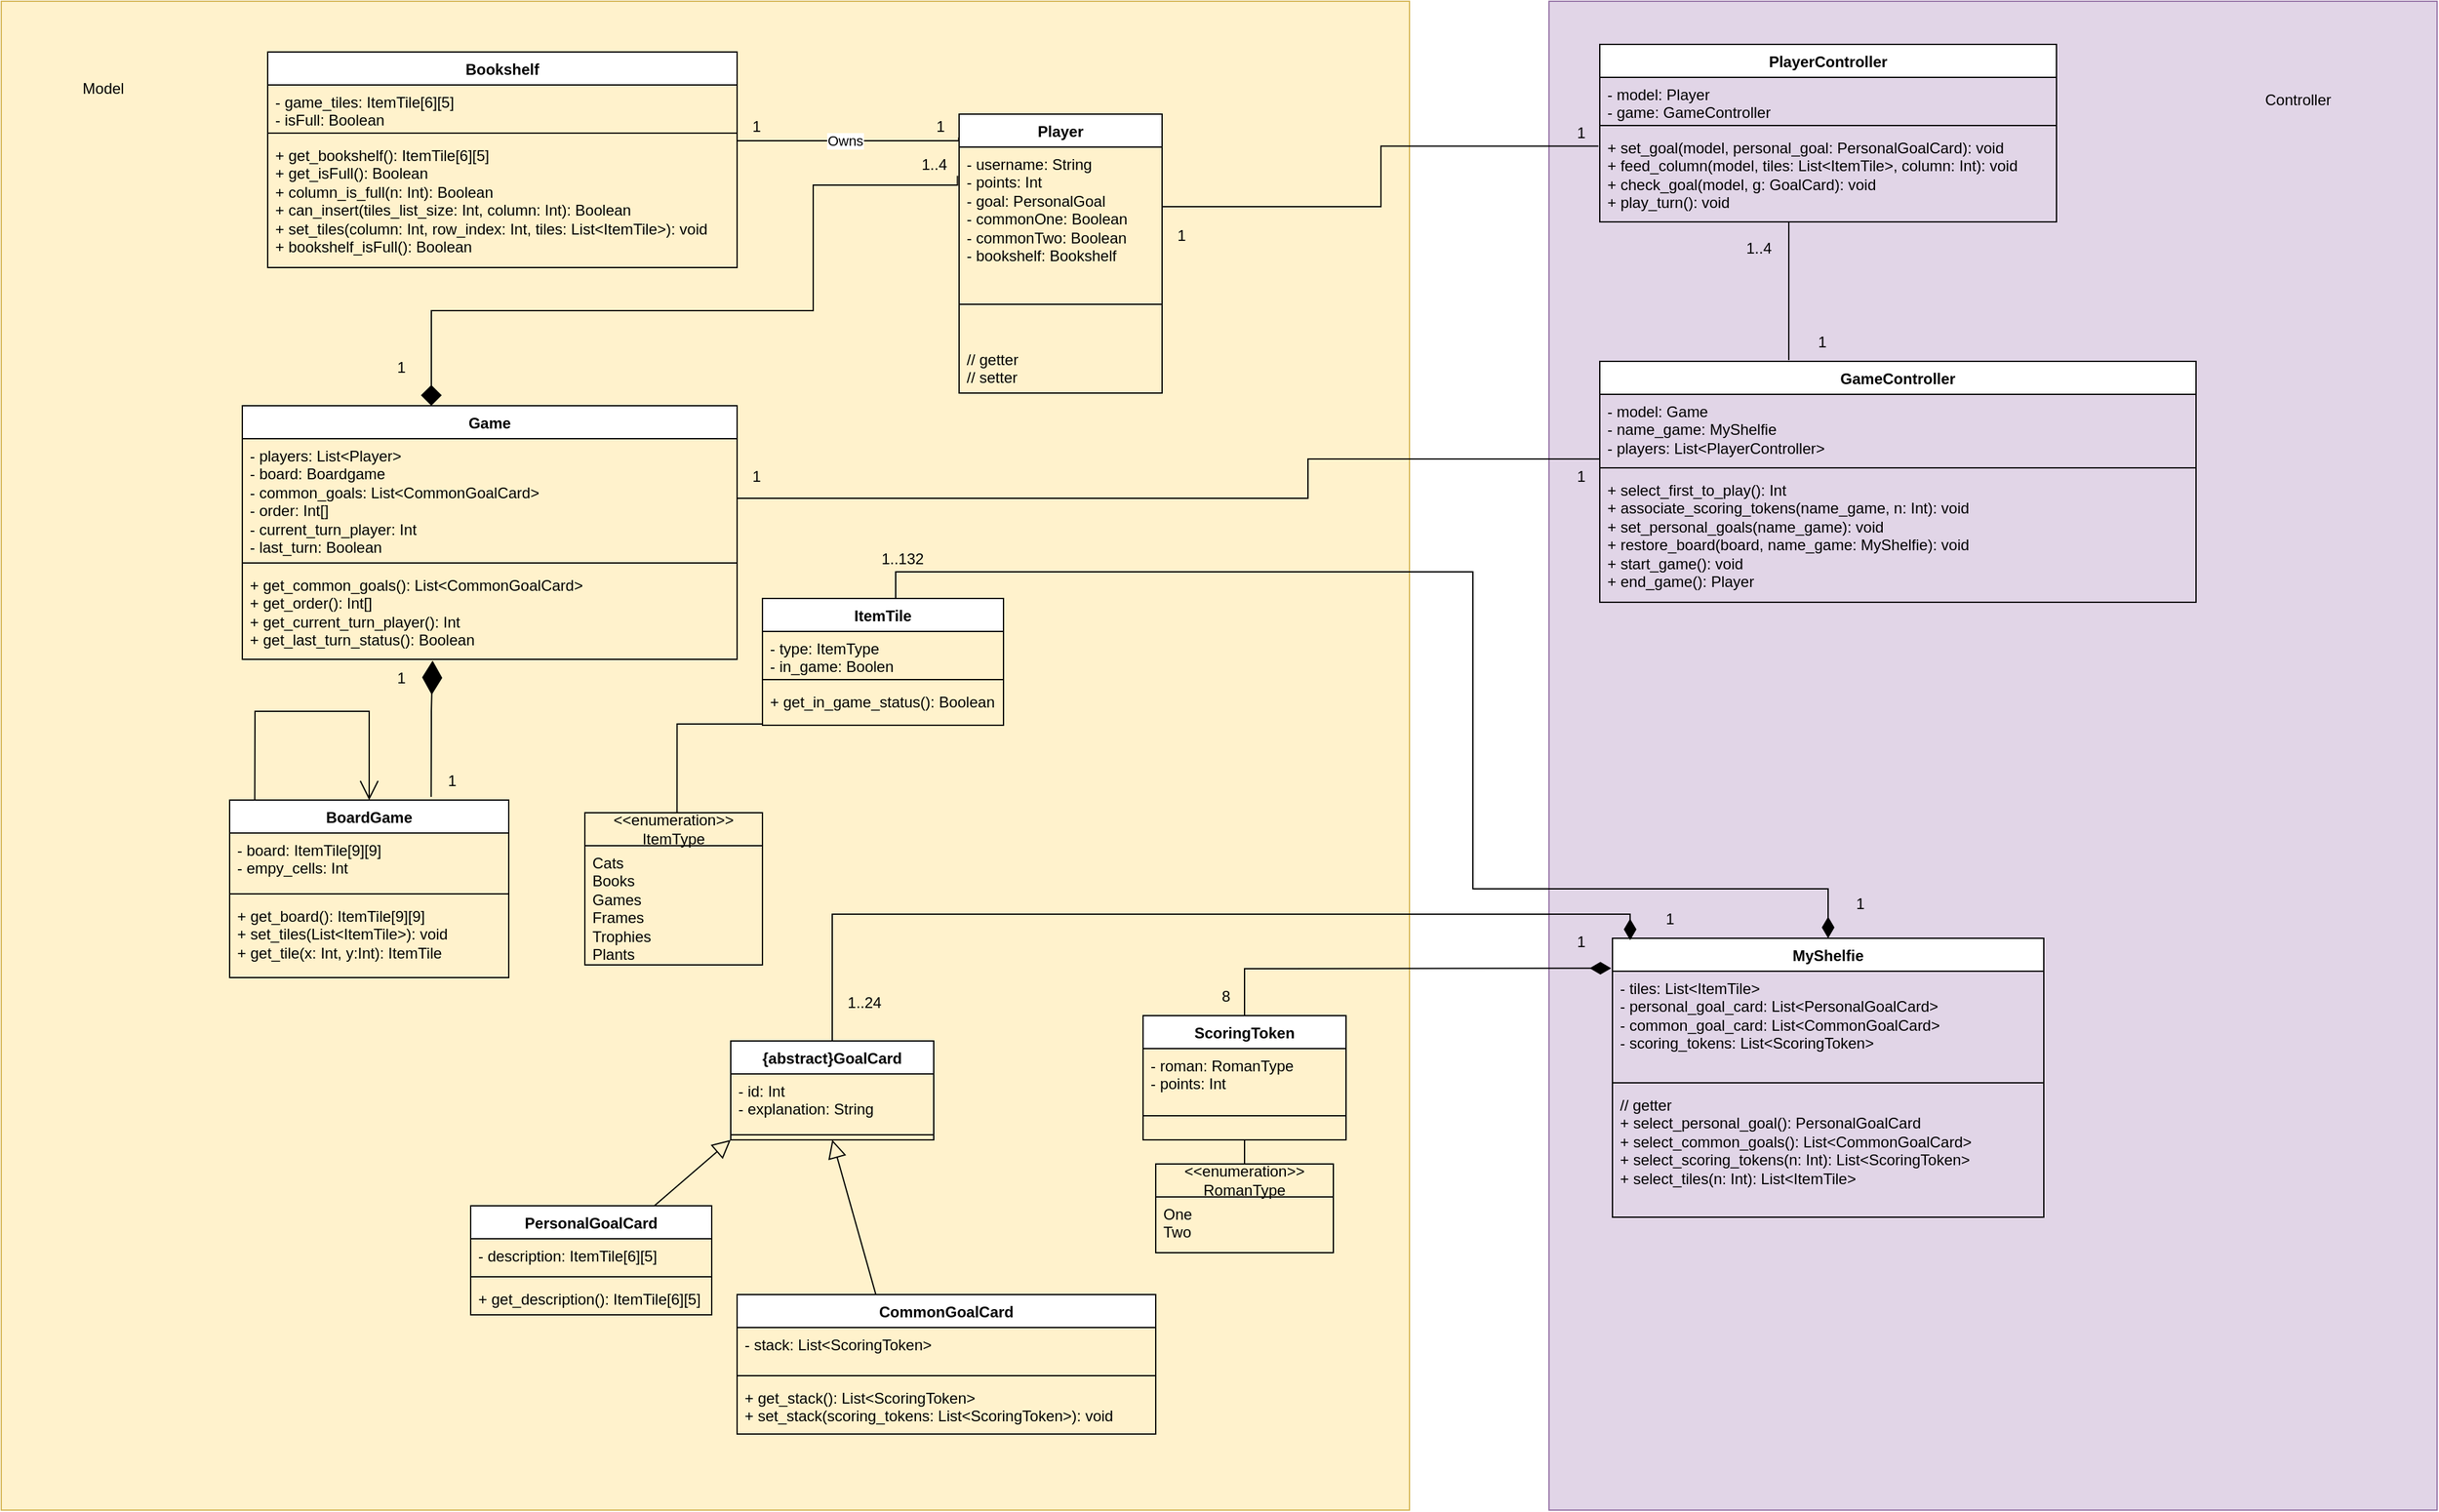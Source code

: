 <mxfile version="21.1.8" type="device">
  <diagram id="C5RBs43oDa-KdzZeNtuy" name="Page-1">
    <mxGraphModel dx="3752" dy="1371" grid="1" gridSize="10" guides="1" tooltips="1" connect="1" arrows="1" fold="1" page="1" pageScale="1" pageWidth="1200" pageHeight="1920" math="0" shadow="0">
      <root>
        <mxCell id="WIyWlLk6GJQsqaUBKTNV-0" />
        <mxCell id="WIyWlLk6GJQsqaUBKTNV-1" parent="WIyWlLk6GJQsqaUBKTNV-0" />
        <mxCell id="LxCdEj3KhAn1owsQFWz7-54" value="" style="rounded=0;whiteSpace=wrap;html=1;fillColor=#fff2cc;strokeColor=#d6b656;" parent="WIyWlLk6GJQsqaUBKTNV-1" vertex="1">
          <mxGeometry x="-1090" y="80" width="1110" height="1190" as="geometry" />
        </mxCell>
        <mxCell id="LxCdEj3KhAn1owsQFWz7-55" value="" style="rounded=0;whiteSpace=wrap;html=1;fillColor=#e1d5e7;strokeColor=#9673a6;" parent="WIyWlLk6GJQsqaUBKTNV-1" vertex="1">
          <mxGeometry x="130" y="80" width="700" height="1190" as="geometry" />
        </mxCell>
        <mxCell id="F1TSZy9JPkjAj7uRSwjA-4" value="GameController" style="swimlane;fontStyle=1;align=center;verticalAlign=top;childLayout=stackLayout;horizontal=1;startSize=26;horizontalStack=0;resizeParent=1;resizeParentMax=0;resizeLast=0;collapsible=1;marginBottom=0;whiteSpace=wrap;html=1;" parent="WIyWlLk6GJQsqaUBKTNV-1" vertex="1">
          <mxGeometry x="170" y="364" width="470" height="190" as="geometry" />
        </mxCell>
        <mxCell id="F1TSZy9JPkjAj7uRSwjA-5" value="- model: Game&lt;br&gt;-&amp;nbsp;name_game: MyShelfie&lt;br&gt;- players: List&amp;lt;PlayerController&amp;gt;" style="text;strokeColor=none;fillColor=none;align=left;verticalAlign=top;spacingLeft=4;spacingRight=4;overflow=hidden;rotatable=0;points=[[0,0.5],[1,0.5]];portConstraint=eastwest;whiteSpace=wrap;html=1;" parent="F1TSZy9JPkjAj7uRSwjA-4" vertex="1">
          <mxGeometry y="26" width="470" height="54" as="geometry" />
        </mxCell>
        <mxCell id="F1TSZy9JPkjAj7uRSwjA-6" value="" style="line;strokeWidth=1;fillColor=none;align=left;verticalAlign=middle;spacingTop=-1;spacingLeft=3;spacingRight=3;rotatable=0;labelPosition=right;points=[];portConstraint=eastwest;strokeColor=inherit;" parent="F1TSZy9JPkjAj7uRSwjA-4" vertex="1">
          <mxGeometry y="80" width="470" height="8" as="geometry" />
        </mxCell>
        <mxCell id="F1TSZy9JPkjAj7uRSwjA-7" value="+ select_first_to_play(): Int&lt;br&gt;+ associate_scoring_tokens(name_game, n: Int): void&lt;br&gt;+ set_personal_goals(name_game): void&lt;br&gt;+ restore_board(board, name_game: MyShelfie): void&lt;br&gt;+ start_game(): void&lt;br&gt;+ end_game(): Player" style="text;strokeColor=none;fillColor=none;align=left;verticalAlign=top;spacingLeft=4;spacingRight=4;overflow=hidden;rotatable=0;points=[[0,0.5],[1,0.5]];portConstraint=eastwest;whiteSpace=wrap;html=1;" parent="F1TSZy9JPkjAj7uRSwjA-4" vertex="1">
          <mxGeometry y="88" width="470" height="102" as="geometry" />
        </mxCell>
        <mxCell id="F1TSZy9JPkjAj7uRSwjA-8" value="PlayerController" style="swimlane;fontStyle=1;align=center;verticalAlign=top;childLayout=stackLayout;horizontal=1;startSize=26;horizontalStack=0;resizeParent=1;resizeParentMax=0;resizeLast=0;collapsible=1;marginBottom=0;whiteSpace=wrap;html=1;" parent="WIyWlLk6GJQsqaUBKTNV-1" vertex="1">
          <mxGeometry x="170" y="114" width="360" height="140" as="geometry" />
        </mxCell>
        <mxCell id="F1TSZy9JPkjAj7uRSwjA-9" value="- model: Player&lt;br&gt;- game: GameController" style="text;strokeColor=none;fillColor=none;align=left;verticalAlign=top;spacingLeft=4;spacingRight=4;overflow=hidden;rotatable=0;points=[[0,0.5],[1,0.5]];portConstraint=eastwest;whiteSpace=wrap;html=1;" parent="F1TSZy9JPkjAj7uRSwjA-8" vertex="1">
          <mxGeometry y="26" width="360" height="34" as="geometry" />
        </mxCell>
        <mxCell id="F1TSZy9JPkjAj7uRSwjA-10" value="" style="line;strokeWidth=1;fillColor=none;align=left;verticalAlign=middle;spacingTop=-1;spacingLeft=3;spacingRight=3;rotatable=0;labelPosition=right;points=[];portConstraint=eastwest;strokeColor=inherit;" parent="F1TSZy9JPkjAj7uRSwjA-8" vertex="1">
          <mxGeometry y="60" width="360" height="8" as="geometry" />
        </mxCell>
        <mxCell id="F1TSZy9JPkjAj7uRSwjA-11" value="+ set_goal(model, personal_goal: PersonalGoalCard): void&lt;br&gt;+ feed_column(model, tiles: List&amp;lt;ItemTile&amp;gt;, column: Int): void&lt;br&gt;+ check_goal(model, g: GoalCard): void&lt;br&gt;+ play_turn(): void" style="text;strokeColor=none;fillColor=none;align=left;verticalAlign=top;spacingLeft=4;spacingRight=4;overflow=hidden;rotatable=0;points=[[0,0.5],[1,0.5]];portConstraint=eastwest;whiteSpace=wrap;html=1;" parent="F1TSZy9JPkjAj7uRSwjA-8" vertex="1">
          <mxGeometry y="68" width="360" height="72" as="geometry" />
        </mxCell>
        <mxCell id="F1TSZy9JPkjAj7uRSwjA-12" value="BoardGame" style="swimlane;fontStyle=1;align=center;verticalAlign=top;childLayout=stackLayout;horizontal=1;startSize=26;horizontalStack=0;resizeParent=1;resizeParentMax=0;resizeLast=0;collapsible=1;marginBottom=0;whiteSpace=wrap;html=1;" parent="WIyWlLk6GJQsqaUBKTNV-1" vertex="1">
          <mxGeometry x="-910" y="710" width="220" height="140" as="geometry" />
        </mxCell>
        <mxCell id="F1TSZy9JPkjAj7uRSwjA-13" value="- board: ItemTile[9][9]&lt;br&gt;- empy_cells: Int" style="text;strokeColor=none;fillColor=none;align=left;verticalAlign=top;spacingLeft=4;spacingRight=4;overflow=hidden;rotatable=0;points=[[0,0.5],[1,0.5]];portConstraint=eastwest;whiteSpace=wrap;html=1;" parent="F1TSZy9JPkjAj7uRSwjA-12" vertex="1">
          <mxGeometry y="26" width="220" height="44" as="geometry" />
        </mxCell>
        <mxCell id="F1TSZy9JPkjAj7uRSwjA-14" value="" style="line;strokeWidth=1;fillColor=none;align=left;verticalAlign=middle;spacingTop=-1;spacingLeft=3;spacingRight=3;rotatable=0;labelPosition=right;points=[];portConstraint=eastwest;strokeColor=inherit;" parent="F1TSZy9JPkjAj7uRSwjA-12" vertex="1">
          <mxGeometry y="70" width="220" height="8" as="geometry" />
        </mxCell>
        <mxCell id="F1TSZy9JPkjAj7uRSwjA-15" value="+ get_board(): ItemTile[9][9]&lt;br&gt;+ set_tiles(List&amp;lt;ItemTile&amp;gt;): void&lt;br&gt;+ get_tile(x: Int, y:Int): ItemTile" style="text;strokeColor=none;fillColor=none;align=left;verticalAlign=top;spacingLeft=4;spacingRight=4;overflow=hidden;rotatable=0;points=[[0,0.5],[1,0.5]];portConstraint=eastwest;whiteSpace=wrap;html=1;" parent="F1TSZy9JPkjAj7uRSwjA-12" vertex="1">
          <mxGeometry y="78" width="220" height="62" as="geometry" />
        </mxCell>
        <mxCell id="F1TSZy9JPkjAj7uRSwjA-21" value="" style="endArrow=none;html=1;edgeStyle=orthogonalEdgeStyle;rounded=0;exitX=0.519;exitY=-0.004;exitDx=0;exitDy=0;exitPerimeter=0;entryX=0;entryY=0.5;entryDx=0;entryDy=0;" parent="WIyWlLk6GJQsqaUBKTNV-1" source="F1TSZy9JPkjAj7uRSwjA-24" target="5485dgcULY-4dK9w4wmy-19" edge="1">
          <mxGeometry relative="1" as="geometry">
            <mxPoint x="828" y="42" as="sourcePoint" />
            <mxPoint x="-295.64" y="406.936" as="targetPoint" />
            <Array as="points">
              <mxPoint x="-557" y="650" />
              <mxPoint x="-490" y="650" />
            </Array>
          </mxGeometry>
        </mxCell>
        <mxCell id="F1TSZy9JPkjAj7uRSwjA-24" value="&amp;lt;&amp;lt;enumeration&amp;gt;&amp;gt;&lt;br&gt;ItemType" style="swimlane;fontStyle=0;childLayout=stackLayout;horizontal=1;startSize=26;fillColor=none;horizontalStack=0;resizeParent=1;resizeParentMax=0;resizeLast=0;collapsible=1;marginBottom=0;whiteSpace=wrap;html=1;" parent="WIyWlLk6GJQsqaUBKTNV-1" vertex="1">
          <mxGeometry x="-630" y="720" width="140" height="120" as="geometry" />
        </mxCell>
        <mxCell id="F1TSZy9JPkjAj7uRSwjA-26" value="Cats&lt;br&gt;Books&lt;br&gt;Games&lt;br&gt;Frames&lt;br&gt;Trophies&lt;br&gt;Plants" style="text;strokeColor=none;fillColor=none;align=left;verticalAlign=top;spacingLeft=4;spacingRight=4;overflow=hidden;rotatable=0;points=[[0,0.5],[1,0.5]];portConstraint=eastwest;whiteSpace=wrap;html=1;" parent="F1TSZy9JPkjAj7uRSwjA-24" vertex="1">
          <mxGeometry y="26" width="140" height="94" as="geometry" />
        </mxCell>
        <mxCell id="F1TSZy9JPkjAj7uRSwjA-32" value="{abstract}GoalCard" style="swimlane;fontStyle=1;align=center;verticalAlign=top;childLayout=stackLayout;horizontal=1;startSize=26;horizontalStack=0;resizeParent=1;resizeParentMax=0;resizeLast=0;collapsible=1;marginBottom=0;whiteSpace=wrap;html=1;" parent="WIyWlLk6GJQsqaUBKTNV-1" vertex="1">
          <mxGeometry x="-515" y="900" width="160" height="78" as="geometry" />
        </mxCell>
        <mxCell id="F1TSZy9JPkjAj7uRSwjA-33" value="- id: Int&lt;br&gt;- explanation: String&lt;br&gt;" style="text;strokeColor=none;fillColor=none;align=left;verticalAlign=top;spacingLeft=4;spacingRight=4;overflow=hidden;rotatable=0;points=[[0,0.5],[1,0.5]];portConstraint=eastwest;whiteSpace=wrap;html=1;" parent="F1TSZy9JPkjAj7uRSwjA-32" vertex="1">
          <mxGeometry y="26" width="160" height="44" as="geometry" />
        </mxCell>
        <mxCell id="F1TSZy9JPkjAj7uRSwjA-34" value="" style="line;strokeWidth=1;fillColor=none;align=left;verticalAlign=middle;spacingTop=-1;spacingLeft=3;spacingRight=3;rotatable=0;labelPosition=right;points=[];portConstraint=eastwest;strokeColor=inherit;" parent="F1TSZy9JPkjAj7uRSwjA-32" vertex="1">
          <mxGeometry y="70" width="160" height="8" as="geometry" />
        </mxCell>
        <mxCell id="F1TSZy9JPkjAj7uRSwjA-44" value="" style="endArrow=block;endFill=0;endSize=12;html=1;rounded=0;entryX=0;entryY=1;entryDx=0;entryDy=0;" parent="WIyWlLk6GJQsqaUBKTNV-1" source="043dzVedjqYzm6RG9nR0-3" target="F1TSZy9JPkjAj7uRSwjA-32" edge="1">
          <mxGeometry width="160" relative="1" as="geometry">
            <mxPoint x="-590" y="1033" as="sourcePoint" />
            <mxPoint x="-225" y="560" as="targetPoint" />
          </mxGeometry>
        </mxCell>
        <mxCell id="F1TSZy9JPkjAj7uRSwjA-47" value="" style="endArrow=block;endFill=0;endSize=12;html=1;rounded=0;exitX=0.5;exitY=0;exitDx=0;exitDy=0;entryX=0.5;entryY=1;entryDx=0;entryDy=0;" parent="WIyWlLk6GJQsqaUBKTNV-1" target="F1TSZy9JPkjAj7uRSwjA-32" edge="1">
          <mxGeometry width="160" relative="1" as="geometry">
            <mxPoint x="-395" y="1120" as="sourcePoint" />
            <mxPoint x="-197.32" y="583.22" as="targetPoint" />
          </mxGeometry>
        </mxCell>
        <mxCell id="F1TSZy9JPkjAj7uRSwjA-48" value="ScoringToken" style="swimlane;fontStyle=1;align=center;verticalAlign=top;childLayout=stackLayout;horizontal=1;startSize=26;horizontalStack=0;resizeParent=1;resizeParentMax=0;resizeLast=0;collapsible=1;marginBottom=0;whiteSpace=wrap;html=1;" parent="WIyWlLk6GJQsqaUBKTNV-1" vertex="1">
          <mxGeometry x="-190" y="880" width="160" height="98" as="geometry" />
        </mxCell>
        <mxCell id="F1TSZy9JPkjAj7uRSwjA-49" value="- roman: RomanType&lt;br&gt;- points: Int" style="text;strokeColor=none;fillColor=none;align=left;verticalAlign=top;spacingLeft=4;spacingRight=4;overflow=hidden;rotatable=0;points=[[0,0.5],[1,0.5]];portConstraint=eastwest;whiteSpace=wrap;html=1;" parent="F1TSZy9JPkjAj7uRSwjA-48" vertex="1">
          <mxGeometry y="26" width="160" height="34" as="geometry" />
        </mxCell>
        <mxCell id="F1TSZy9JPkjAj7uRSwjA-50" value="" style="line;strokeWidth=1;fillColor=none;align=left;verticalAlign=middle;spacingTop=-1;spacingLeft=3;spacingRight=3;rotatable=0;labelPosition=right;points=[];portConstraint=eastwest;strokeColor=inherit;" parent="F1TSZy9JPkjAj7uRSwjA-48" vertex="1">
          <mxGeometry y="60" width="160" height="38" as="geometry" />
        </mxCell>
        <mxCell id="WYaVGc8kRW6vMjfflRtV-0" value="MyShelfie" style="swimlane;fontStyle=1;align=center;verticalAlign=top;childLayout=stackLayout;horizontal=1;startSize=26;horizontalStack=0;resizeParent=1;resizeParentMax=0;resizeLast=0;collapsible=1;marginBottom=0;whiteSpace=wrap;html=1;" parent="WIyWlLk6GJQsqaUBKTNV-1" vertex="1">
          <mxGeometry x="180" y="819" width="340" height="220" as="geometry" />
        </mxCell>
        <mxCell id="WYaVGc8kRW6vMjfflRtV-1" value="- tiles: List&amp;lt;ItemTile&amp;gt;&lt;br&gt;- personal_goal_card: List&amp;lt;PersonalGoalCard&amp;gt;&lt;br&gt;- common_goal_card: List&amp;lt;CommonGoalCard&amp;gt;&lt;br&gt;- scoring_tokens: List&amp;lt;ScoringToken&amp;gt;" style="text;strokeColor=none;fillColor=none;align=left;verticalAlign=top;spacingLeft=4;spacingRight=4;overflow=hidden;rotatable=0;points=[[0,0.5],[1,0.5]];portConstraint=eastwest;whiteSpace=wrap;html=1;" parent="WYaVGc8kRW6vMjfflRtV-0" vertex="1">
          <mxGeometry y="26" width="340" height="84" as="geometry" />
        </mxCell>
        <mxCell id="WYaVGc8kRW6vMjfflRtV-2" value="" style="line;strokeWidth=1;fillColor=none;align=left;verticalAlign=middle;spacingTop=-1;spacingLeft=3;spacingRight=3;rotatable=0;labelPosition=right;points=[];portConstraint=eastwest;strokeColor=inherit;" parent="WYaVGc8kRW6vMjfflRtV-0" vertex="1">
          <mxGeometry y="110" width="340" height="8" as="geometry" />
        </mxCell>
        <mxCell id="WYaVGc8kRW6vMjfflRtV-3" value="// getter&lt;br&gt;+ select_personal_goal(): PersonalGoalCard&lt;br&gt;+ select_common_goals(): List&amp;lt;CommonGoalCard&amp;gt;&lt;br&gt;+ select_scoring_tokens(n: Int): List&amp;lt;ScoringToken&amp;gt;&lt;br&gt;+ select_tiles(n: Int): List&amp;lt;ItemTile&amp;gt;" style="text;strokeColor=none;fillColor=none;align=left;verticalAlign=top;spacingLeft=4;spacingRight=4;overflow=hidden;rotatable=0;points=[[0,0.5],[1,0.5]];portConstraint=eastwest;whiteSpace=wrap;html=1;" parent="WYaVGc8kRW6vMjfflRtV-0" vertex="1">
          <mxGeometry y="118" width="340" height="102" as="geometry" />
        </mxCell>
        <mxCell id="WYaVGc8kRW6vMjfflRtV-4" value="&amp;lt;&amp;lt;enumeration&amp;gt;&amp;gt;&lt;br&gt;RomanType" style="swimlane;fontStyle=0;childLayout=stackLayout;horizontal=1;startSize=26;fillColor=none;horizontalStack=0;resizeParent=1;resizeParentMax=0;resizeLast=0;collapsible=1;marginBottom=0;whiteSpace=wrap;html=1;" parent="WIyWlLk6GJQsqaUBKTNV-1" vertex="1">
          <mxGeometry x="-180" y="997" width="140" height="70" as="geometry" />
        </mxCell>
        <mxCell id="WYaVGc8kRW6vMjfflRtV-5" value="One&lt;br&gt;Two" style="text;strokeColor=none;fillColor=none;align=left;verticalAlign=top;spacingLeft=4;spacingRight=4;overflow=hidden;rotatable=0;points=[[0,0.5],[1,0.5]];portConstraint=eastwest;whiteSpace=wrap;html=1;" parent="WYaVGc8kRW6vMjfflRtV-4" vertex="1">
          <mxGeometry y="26" width="140" height="44" as="geometry" />
        </mxCell>
        <mxCell id="WYaVGc8kRW6vMjfflRtV-53" value="" style="endArrow=none;html=1;edgeStyle=orthogonalEdgeStyle;rounded=0;exitX=0.5;exitY=0;exitDx=0;exitDy=0;entryX=0.5;entryY=1;entryDx=0;entryDy=0;" parent="WIyWlLk6GJQsqaUBKTNV-1" source="WYaVGc8kRW6vMjfflRtV-4" target="F1TSZy9JPkjAj7uRSwjA-48" edge="1">
          <mxGeometry relative="1" as="geometry">
            <mxPoint x="100" y="758.0" as="sourcePoint" />
            <mxPoint x="-14" y="759" as="targetPoint" />
          </mxGeometry>
        </mxCell>
        <mxCell id="5485dgcULY-4dK9w4wmy-4" value="" style="endArrow=none;html=1;endSize=12;startArrow=diamond;startSize=14;startFill=1;edgeStyle=orthogonalEdgeStyle;align=left;verticalAlign=bottom;rounded=0;endFill=0;exitX=0.382;exitY=0;exitDx=0;exitDy=0;exitPerimeter=0;entryX=-0.008;entryY=0.241;entryDx=0;entryDy=0;entryPerimeter=0;" parent="WIyWlLk6GJQsqaUBKTNV-1" source="LUPm3Ng8WnMKW6dec9mH-1" target="LUPm3Ng8WnMKW6dec9mH-8" edge="1">
          <mxGeometry x="-0.91" y="-35" relative="1" as="geometry">
            <mxPoint x="-670" y="304" as="sourcePoint" />
            <mxPoint x="-390" y="254" as="targetPoint" />
            <mxPoint as="offset" />
            <Array as="points">
              <mxPoint x="-751" y="324" />
              <mxPoint x="-450" y="324" />
              <mxPoint x="-450" y="225" />
            </Array>
          </mxGeometry>
        </mxCell>
        <mxCell id="5485dgcULY-4dK9w4wmy-5" value="1..4" style="text;html=1;align=center;verticalAlign=middle;resizable=0;points=[];autosize=1;strokeColor=none;fillColor=none;" parent="WIyWlLk6GJQsqaUBKTNV-1" vertex="1">
          <mxGeometry x="-375" y="194" width="40" height="30" as="geometry" />
        </mxCell>
        <mxCell id="5485dgcULY-4dK9w4wmy-6" value="1" style="text;html=1;align=center;verticalAlign=middle;resizable=0;points=[];autosize=1;strokeColor=none;fillColor=none;" parent="WIyWlLk6GJQsqaUBKTNV-1" vertex="1">
          <mxGeometry x="-790" y="354" width="30" height="30" as="geometry" />
        </mxCell>
        <mxCell id="5485dgcULY-4dK9w4wmy-12" value="Owns" style="endArrow=none;html=1;endSize=12;startArrow=none;startSize=14;startFill=0;edgeStyle=orthogonalEdgeStyle;rounded=0;endFill=0;entryX=-0.002;entryY=0.084;entryDx=0;entryDy=0;entryPerimeter=0;" parent="WIyWlLk6GJQsqaUBKTNV-1" target="LUPm3Ng8WnMKW6dec9mH-7" edge="1">
          <mxGeometry relative="1" as="geometry">
            <mxPoint x="-510" y="183" as="sourcePoint" />
            <mxPoint x="-390" y="174" as="targetPoint" />
            <Array as="points">
              <mxPoint x="-510" y="190" />
            </Array>
          </mxGeometry>
        </mxCell>
        <mxCell id="5485dgcULY-4dK9w4wmy-16" value="1" style="text;html=1;align=center;verticalAlign=middle;resizable=0;points=[];autosize=1;strokeColor=none;fillColor=none;" parent="WIyWlLk6GJQsqaUBKTNV-1" vertex="1">
          <mxGeometry x="-510" y="164" width="30" height="30" as="geometry" />
        </mxCell>
        <mxCell id="5485dgcULY-4dK9w4wmy-17" value="1" style="text;html=1;align=center;verticalAlign=middle;resizable=0;points=[];autosize=1;strokeColor=none;fillColor=none;" parent="WIyWlLk6GJQsqaUBKTNV-1" vertex="1">
          <mxGeometry x="-365" y="164" width="30" height="30" as="geometry" />
        </mxCell>
        <mxCell id="5485dgcULY-4dK9w4wmy-19" value="ItemTile" style="swimlane;fontStyle=1;align=center;verticalAlign=top;childLayout=stackLayout;horizontal=1;startSize=26;horizontalStack=0;resizeParent=1;resizeParentMax=0;resizeLast=0;collapsible=1;marginBottom=0;whiteSpace=wrap;html=1;" parent="WIyWlLk6GJQsqaUBKTNV-1" vertex="1">
          <mxGeometry x="-490" y="551" width="190" height="100" as="geometry" />
        </mxCell>
        <mxCell id="5485dgcULY-4dK9w4wmy-20" value="- type: ItemType&lt;br&gt;- in_game: Boolen" style="text;strokeColor=none;fillColor=none;align=left;verticalAlign=top;spacingLeft=4;spacingRight=4;overflow=hidden;rotatable=0;points=[[0,0.5],[1,0.5]];portConstraint=eastwest;whiteSpace=wrap;html=1;" parent="5485dgcULY-4dK9w4wmy-19" vertex="1">
          <mxGeometry y="26" width="190" height="34" as="geometry" />
        </mxCell>
        <mxCell id="5485dgcULY-4dK9w4wmy-21" value="" style="line;strokeWidth=1;fillColor=none;align=left;verticalAlign=middle;spacingTop=-1;spacingLeft=3;spacingRight=3;rotatable=0;labelPosition=right;points=[];portConstraint=eastwest;strokeColor=inherit;" parent="5485dgcULY-4dK9w4wmy-19" vertex="1">
          <mxGeometry y="60" width="190" height="8" as="geometry" />
        </mxCell>
        <mxCell id="5485dgcULY-4dK9w4wmy-22" value="+ get_in_game_status(): Boolean" style="text;strokeColor=none;fillColor=none;align=left;verticalAlign=top;spacingLeft=4;spacingRight=4;overflow=hidden;rotatable=0;points=[[0,0.5],[1,0.5]];portConstraint=eastwest;whiteSpace=wrap;html=1;" parent="5485dgcULY-4dK9w4wmy-19" vertex="1">
          <mxGeometry y="68" width="190" height="32" as="geometry" />
        </mxCell>
        <mxCell id="5485dgcULY-4dK9w4wmy-37" value="CommonGoalCard" style="swimlane;fontStyle=1;align=center;verticalAlign=top;childLayout=stackLayout;horizontal=1;startSize=26;horizontalStack=0;resizeParent=1;resizeParentMax=0;resizeLast=0;collapsible=1;marginBottom=0;whiteSpace=wrap;html=1;" parent="WIyWlLk6GJQsqaUBKTNV-1" vertex="1">
          <mxGeometry x="-510" y="1100" width="330" height="110" as="geometry" />
        </mxCell>
        <mxCell id="5485dgcULY-4dK9w4wmy-38" value="- stack: List&amp;lt;ScoringToken&amp;gt;&lt;br&gt;" style="text;strokeColor=none;fillColor=none;align=left;verticalAlign=top;spacingLeft=4;spacingRight=4;overflow=hidden;rotatable=0;points=[[0,0.5],[1,0.5]];portConstraint=eastwest;whiteSpace=wrap;html=1;" parent="5485dgcULY-4dK9w4wmy-37" vertex="1">
          <mxGeometry y="26" width="330" height="34" as="geometry" />
        </mxCell>
        <mxCell id="5485dgcULY-4dK9w4wmy-39" value="" style="line;strokeWidth=1;fillColor=none;align=left;verticalAlign=middle;spacingTop=-1;spacingLeft=3;spacingRight=3;rotatable=0;labelPosition=right;points=[];portConstraint=eastwest;strokeColor=inherit;" parent="5485dgcULY-4dK9w4wmy-37" vertex="1">
          <mxGeometry y="60" width="330" height="8" as="geometry" />
        </mxCell>
        <mxCell id="5485dgcULY-4dK9w4wmy-40" value="+ get_stack(): List&amp;lt;ScoringToken&amp;gt;&lt;br&gt;+ set_stack(scoring_tokens: List&amp;lt;ScoringToken&amp;gt;): void" style="text;strokeColor=none;fillColor=none;align=left;verticalAlign=top;spacingLeft=4;spacingRight=4;overflow=hidden;rotatable=0;points=[[0,0.5],[1,0.5]];portConstraint=eastwest;whiteSpace=wrap;html=1;" parent="5485dgcULY-4dK9w4wmy-37" vertex="1">
          <mxGeometry y="68" width="330" height="42" as="geometry" />
        </mxCell>
        <mxCell id="LUPm3Ng8WnMKW6dec9mH-1" value="Game" style="swimlane;fontStyle=1;align=center;verticalAlign=top;childLayout=stackLayout;horizontal=1;startSize=26;horizontalStack=0;resizeParent=1;resizeParentMax=0;resizeLast=0;collapsible=1;marginBottom=0;whiteSpace=wrap;html=1;" parent="WIyWlLk6GJQsqaUBKTNV-1" vertex="1">
          <mxGeometry x="-900" y="399" width="390" height="200" as="geometry" />
        </mxCell>
        <mxCell id="LUPm3Ng8WnMKW6dec9mH-2" value="- players: List&amp;lt;Player&amp;gt;&lt;br&gt;- board: Boardgame&lt;br&gt;- common_goals: List&amp;lt;CommonGoalCard&amp;gt;&lt;br&gt;- order: Int[]&lt;br&gt;- current_turn_player: Int&lt;br&gt;- last_turn: Boolean" style="text;strokeColor=none;fillColor=none;align=left;verticalAlign=top;spacingLeft=4;spacingRight=4;overflow=hidden;rotatable=0;points=[[0,0.5],[1,0.5]];portConstraint=eastwest;whiteSpace=wrap;html=1;" parent="LUPm3Ng8WnMKW6dec9mH-1" vertex="1">
          <mxGeometry y="26" width="390" height="94" as="geometry" />
        </mxCell>
        <mxCell id="LUPm3Ng8WnMKW6dec9mH-3" value="" style="line;strokeWidth=1;fillColor=none;align=left;verticalAlign=middle;spacingTop=-1;spacingLeft=3;spacingRight=3;rotatable=0;labelPosition=right;points=[];portConstraint=eastwest;strokeColor=inherit;" parent="LUPm3Ng8WnMKW6dec9mH-1" vertex="1">
          <mxGeometry y="120" width="390" height="8" as="geometry" />
        </mxCell>
        <mxCell id="LUPm3Ng8WnMKW6dec9mH-4" value="+ get_common_goals(): List&amp;lt;CommonGoalCard&amp;gt;&lt;br&gt;+ get_order(): Int[]&lt;br&gt;+ get_current_turn_player(): Int&lt;br&gt;+ get_last_turn_status(): Boolean" style="text;strokeColor=none;fillColor=none;align=left;verticalAlign=top;spacingLeft=4;spacingRight=4;overflow=hidden;rotatable=0;points=[[0,0.5],[1,0.5]];portConstraint=eastwest;whiteSpace=wrap;html=1;" parent="LUPm3Ng8WnMKW6dec9mH-1" vertex="1">
          <mxGeometry y="128" width="390" height="72" as="geometry" />
        </mxCell>
        <mxCell id="LUPm3Ng8WnMKW6dec9mH-7" value="Player" style="swimlane;fontStyle=1;align=center;verticalAlign=top;childLayout=stackLayout;horizontal=1;startSize=26;horizontalStack=0;resizeParent=1;resizeParentMax=0;resizeLast=0;collapsible=1;marginBottom=0;whiteSpace=wrap;html=1;" parent="WIyWlLk6GJQsqaUBKTNV-1" vertex="1">
          <mxGeometry x="-335" y="169" width="160" height="220" as="geometry" />
        </mxCell>
        <mxCell id="LUPm3Ng8WnMKW6dec9mH-8" value="- username: String&lt;br&gt;- points: Int&lt;br&gt;- goal: PersonalGoal&lt;br&gt;- commonOne: Boolean&lt;br&gt;- commonTwo: Boolean&lt;br&gt;- bookshelf: Bookshelf" style="text;strokeColor=none;fillColor=none;align=left;verticalAlign=top;spacingLeft=4;spacingRight=4;overflow=hidden;rotatable=0;points=[[0,0.5],[1,0.5]];portConstraint=eastwest;whiteSpace=wrap;html=1;" parent="LUPm3Ng8WnMKW6dec9mH-7" vertex="1">
          <mxGeometry y="26" width="160" height="94" as="geometry" />
        </mxCell>
        <mxCell id="LUPm3Ng8WnMKW6dec9mH-9" value="" style="line;strokeWidth=1;fillColor=none;align=left;verticalAlign=middle;spacingTop=-1;spacingLeft=3;spacingRight=3;rotatable=0;labelPosition=right;points=[];portConstraint=eastwest;strokeColor=inherit;" parent="LUPm3Ng8WnMKW6dec9mH-7" vertex="1">
          <mxGeometry y="120" width="160" height="60" as="geometry" />
        </mxCell>
        <mxCell id="LUPm3Ng8WnMKW6dec9mH-10" value="// getter&lt;br&gt;// setter" style="text;strokeColor=none;fillColor=none;align=left;verticalAlign=top;spacingLeft=4;spacingRight=4;overflow=hidden;rotatable=0;points=[[0,0.5],[1,0.5]];portConstraint=eastwest;whiteSpace=wrap;html=1;" parent="LUPm3Ng8WnMKW6dec9mH-7" vertex="1">
          <mxGeometry y="180" width="160" height="40" as="geometry" />
        </mxCell>
        <mxCell id="LxCdEj3KhAn1owsQFWz7-6" value="Bookshelf" style="swimlane;fontStyle=1;align=center;verticalAlign=top;childLayout=stackLayout;horizontal=1;startSize=26;horizontalStack=0;resizeParent=1;resizeParentMax=0;resizeLast=0;collapsible=1;marginBottom=0;whiteSpace=wrap;html=1;" parent="WIyWlLk6GJQsqaUBKTNV-1" vertex="1">
          <mxGeometry x="-880" y="120" width="370" height="170" as="geometry" />
        </mxCell>
        <mxCell id="LxCdEj3KhAn1owsQFWz7-7" value="- game_tiles: ItemTile[6][5]&lt;br style=&quot;border-color: var(--border-color);&quot;&gt;- isFull: Boolean" style="text;strokeColor=none;fillColor=none;align=left;verticalAlign=top;spacingLeft=4;spacingRight=4;overflow=hidden;rotatable=0;points=[[0,0.5],[1,0.5]];portConstraint=eastwest;whiteSpace=wrap;html=1;" parent="LxCdEj3KhAn1owsQFWz7-6" vertex="1">
          <mxGeometry y="26" width="370" height="34" as="geometry" />
        </mxCell>
        <mxCell id="LxCdEj3KhAn1owsQFWz7-8" value="" style="line;strokeWidth=1;fillColor=none;align=left;verticalAlign=middle;spacingTop=-1;spacingLeft=3;spacingRight=3;rotatable=0;labelPosition=right;points=[];portConstraint=eastwest;strokeColor=inherit;" parent="LxCdEj3KhAn1owsQFWz7-6" vertex="1">
          <mxGeometry y="60" width="370" height="8" as="geometry" />
        </mxCell>
        <mxCell id="LxCdEj3KhAn1owsQFWz7-9" value="+ get_bookshelf(): ItemTile[6][5]&lt;br&gt;+ get_isFull(): Boolean&lt;br&gt;+ column_is_full(n: Int): Boolean&lt;br&gt;+ can_insert(tiles_list_size: Int, column: Int): Boolean&lt;br&gt;+ set_tiles(column: Int, row_index: Int, tiles: List&amp;lt;ItemTile&amp;gt;): void&lt;br&gt;+ bookshelf_isFull(): Boolean" style="text;strokeColor=none;fillColor=none;align=left;verticalAlign=top;spacingLeft=4;spacingRight=4;overflow=hidden;rotatable=0;points=[[0,0.5],[1,0.5]];portConstraint=eastwest;whiteSpace=wrap;html=1;" parent="LxCdEj3KhAn1owsQFWz7-6" vertex="1">
          <mxGeometry y="68" width="370" height="102" as="geometry" />
        </mxCell>
        <mxCell id="LxCdEj3KhAn1owsQFWz7-35" value="1" style="text;html=1;align=center;verticalAlign=middle;resizable=0;points=[];autosize=1;strokeColor=none;fillColor=none;" parent="WIyWlLk6GJQsqaUBKTNV-1" vertex="1">
          <mxGeometry x="-510" y="440" width="30" height="30" as="geometry" />
        </mxCell>
        <mxCell id="LxCdEj3KhAn1owsQFWz7-36" value="1" style="text;html=1;align=center;verticalAlign=middle;resizable=0;points=[];autosize=1;strokeColor=none;fillColor=none;" parent="WIyWlLk6GJQsqaUBKTNV-1" vertex="1">
          <mxGeometry x="140" y="169" width="30" height="30" as="geometry" />
        </mxCell>
        <mxCell id="LxCdEj3KhAn1owsQFWz7-37" value="1" style="text;html=1;align=center;verticalAlign=middle;resizable=0;points=[];autosize=1;strokeColor=none;fillColor=none;" parent="WIyWlLk6GJQsqaUBKTNV-1" vertex="1">
          <mxGeometry x="-175" y="250" width="30" height="30" as="geometry" />
        </mxCell>
        <mxCell id="LxCdEj3KhAn1owsQFWz7-38" value="1" style="text;html=1;align=center;verticalAlign=middle;resizable=0;points=[];autosize=1;strokeColor=none;fillColor=none;" parent="WIyWlLk6GJQsqaUBKTNV-1" vertex="1">
          <mxGeometry x="140" y="440" width="30" height="30" as="geometry" />
        </mxCell>
        <mxCell id="LxCdEj3KhAn1owsQFWz7-45" value="Model" style="text;html=1;align=center;verticalAlign=middle;resizable=0;points=[];autosize=1;strokeColor=none;fillColor=none;" parent="WIyWlLk6GJQsqaUBKTNV-1" vertex="1">
          <mxGeometry x="-1040" y="134" width="60" height="30" as="geometry" />
        </mxCell>
        <mxCell id="LxCdEj3KhAn1owsQFWz7-47" value="Controller" style="text;html=1;align=center;verticalAlign=middle;resizable=0;points=[];autosize=1;strokeColor=none;fillColor=none;" parent="WIyWlLk6GJQsqaUBKTNV-1" vertex="1">
          <mxGeometry x="680" y="143" width="80" height="30" as="geometry" />
        </mxCell>
        <mxCell id="LxCdEj3KhAn1owsQFWz7-51" value="1..4" style="text;html=1;align=center;verticalAlign=middle;resizable=0;points=[];autosize=1;strokeColor=none;fillColor=none;" parent="WIyWlLk6GJQsqaUBKTNV-1" vertex="1">
          <mxGeometry x="275" y="260" width="40" height="30" as="geometry" />
        </mxCell>
        <mxCell id="LxCdEj3KhAn1owsQFWz7-52" value="1" style="text;html=1;align=center;verticalAlign=middle;resizable=0;points=[];autosize=1;strokeColor=none;fillColor=none;" parent="WIyWlLk6GJQsqaUBKTNV-1" vertex="1">
          <mxGeometry x="330" y="334" width="30" height="30" as="geometry" />
        </mxCell>
        <mxCell id="qMTZztqbVmjpggIGg35s-0" value="" style="endArrow=none;html=1;endSize=12;startArrow=diamondThin;startSize=14;startFill=1;edgeStyle=orthogonalEdgeStyle;align=left;verticalAlign=bottom;rounded=0;endFill=0;entryX=0.5;entryY=0;entryDx=0;entryDy=0;exitX=-0.003;exitY=-0.028;exitDx=0;exitDy=0;exitPerimeter=0;" parent="WIyWlLk6GJQsqaUBKTNV-1" source="WYaVGc8kRW6vMjfflRtV-1" target="F1TSZy9JPkjAj7uRSwjA-48" edge="1">
          <mxGeometry x="-0.713" y="-20" relative="1" as="geometry">
            <mxPoint x="-140" y="620" as="sourcePoint" />
            <mxPoint x="-140" y="732" as="targetPoint" />
            <Array as="points">
              <mxPoint x="160" y="843" />
              <mxPoint x="-110" y="843" />
            </Array>
            <mxPoint as="offset" />
          </mxGeometry>
        </mxCell>
        <mxCell id="qMTZztqbVmjpggIGg35s-1" value="" style="endArrow=none;html=1;endSize=12;startArrow=diamondThin;startSize=14;startFill=1;edgeStyle=orthogonalEdgeStyle;align=left;verticalAlign=bottom;rounded=0;endFill=0;entryX=0.5;entryY=0;entryDx=0;entryDy=0;exitX=0.041;exitY=0.007;exitDx=0;exitDy=0;exitPerimeter=0;" parent="WIyWlLk6GJQsqaUBKTNV-1" source="WYaVGc8kRW6vMjfflRtV-0" target="F1TSZy9JPkjAj7uRSwjA-32" edge="1">
          <mxGeometry x="-0.713" y="-20" relative="1" as="geometry">
            <mxPoint x="-224.5" y="725" as="sourcePoint" />
            <mxPoint x="-224.5" y="837" as="targetPoint" />
            <Array as="points">
              <mxPoint x="194" y="800" />
              <mxPoint x="-435" y="800" />
            </Array>
            <mxPoint as="offset" />
          </mxGeometry>
        </mxCell>
        <mxCell id="qMTZztqbVmjpggIGg35s-2" value="" style="endArrow=none;html=1;endSize=12;startArrow=diamondThin;startSize=14;startFill=1;edgeStyle=orthogonalEdgeStyle;align=left;verticalAlign=bottom;rounded=0;endFill=0;entryX=0.5;entryY=0;entryDx=0;entryDy=0;" parent="WIyWlLk6GJQsqaUBKTNV-1" source="WYaVGc8kRW6vMjfflRtV-0" target="5485dgcULY-4dK9w4wmy-19" edge="1">
          <mxGeometry x="-0.713" y="-20" relative="1" as="geometry">
            <mxPoint x="-250" y="520" as="sourcePoint" />
            <mxPoint x="-250" y="632" as="targetPoint" />
            <Array as="points">
              <mxPoint x="350" y="780" />
              <mxPoint x="70" y="780" />
              <mxPoint x="70" y="530" />
              <mxPoint x="-385" y="530" />
              <mxPoint x="-385" y="551" />
            </Array>
            <mxPoint as="offset" />
          </mxGeometry>
        </mxCell>
        <mxCell id="qMTZztqbVmjpggIGg35s-3" value="1" style="text;html=1;align=center;verticalAlign=middle;resizable=0;points=[];autosize=1;strokeColor=none;fillColor=none;" parent="WIyWlLk6GJQsqaUBKTNV-1" vertex="1">
          <mxGeometry x="140" y="807" width="30" height="30" as="geometry" />
        </mxCell>
        <mxCell id="qMTZztqbVmjpggIGg35s-4" value="8" style="text;html=1;align=center;verticalAlign=middle;resizable=0;points=[];autosize=1;strokeColor=none;fillColor=none;" parent="WIyWlLk6GJQsqaUBKTNV-1" vertex="1">
          <mxGeometry x="-140" y="850" width="30" height="30" as="geometry" />
        </mxCell>
        <mxCell id="qMTZztqbVmjpggIGg35s-5" value="1" style="text;html=1;align=center;verticalAlign=middle;resizable=0;points=[];autosize=1;strokeColor=none;fillColor=none;" parent="WIyWlLk6GJQsqaUBKTNV-1" vertex="1">
          <mxGeometry x="360" y="777" width="30" height="30" as="geometry" />
        </mxCell>
        <mxCell id="qMTZztqbVmjpggIGg35s-6" value="1" style="text;html=1;align=center;verticalAlign=middle;resizable=0;points=[];autosize=1;strokeColor=none;fillColor=none;" parent="WIyWlLk6GJQsqaUBKTNV-1" vertex="1">
          <mxGeometry x="210" y="789" width="30" height="30" as="geometry" />
        </mxCell>
        <mxCell id="qMTZztqbVmjpggIGg35s-8" value="1..24" style="text;html=1;align=center;verticalAlign=middle;resizable=0;points=[];autosize=1;strokeColor=none;fillColor=none;" parent="WIyWlLk6GJQsqaUBKTNV-1" vertex="1">
          <mxGeometry x="-435" y="855" width="50" height="30" as="geometry" />
        </mxCell>
        <mxCell id="qMTZztqbVmjpggIGg35s-9" value="1..132" style="text;html=1;align=center;verticalAlign=middle;resizable=0;points=[];autosize=1;strokeColor=none;fillColor=none;" parent="WIyWlLk6GJQsqaUBKTNV-1" vertex="1">
          <mxGeometry x="-410" y="505" width="60" height="30" as="geometry" />
        </mxCell>
        <mxCell id="043dzVedjqYzm6RG9nR0-0" style="edgeStyle=orthogonalEdgeStyle;rounded=0;orthogonalLoop=1;jettySize=auto;html=1;entryX=-0.003;entryY=0.171;entryDx=0;entryDy=0;entryPerimeter=0;endArrow=none;endFill=0;" parent="WIyWlLk6GJQsqaUBKTNV-1" source="LUPm3Ng8WnMKW6dec9mH-8" target="F1TSZy9JPkjAj7uRSwjA-11" edge="1">
          <mxGeometry relative="1" as="geometry" />
        </mxCell>
        <mxCell id="043dzVedjqYzm6RG9nR0-1" style="edgeStyle=orthogonalEdgeStyle;rounded=0;orthogonalLoop=1;jettySize=auto;html=1;entryX=0;entryY=0.691;entryDx=0;entryDy=0;entryPerimeter=0;endArrow=none;endFill=0;" parent="WIyWlLk6GJQsqaUBKTNV-1" source="LUPm3Ng8WnMKW6dec9mH-2" target="F1TSZy9JPkjAj7uRSwjA-5" edge="1">
          <mxGeometry relative="1" as="geometry">
            <Array as="points">
              <mxPoint x="-60" y="472" />
              <mxPoint x="-60" y="441" />
            </Array>
          </mxGeometry>
        </mxCell>
        <mxCell id="043dzVedjqYzm6RG9nR0-3" value="PersonalGoalCard" style="swimlane;fontStyle=1;align=center;verticalAlign=top;childLayout=stackLayout;horizontal=1;startSize=26;horizontalStack=0;resizeParent=1;resizeParentMax=0;resizeLast=0;collapsible=1;marginBottom=0;whiteSpace=wrap;html=1;" parent="WIyWlLk6GJQsqaUBKTNV-1" vertex="1">
          <mxGeometry x="-720" y="1030" width="190" height="86" as="geometry" />
        </mxCell>
        <mxCell id="043dzVedjqYzm6RG9nR0-4" value="- description: ItemTile[6][5]" style="text;strokeColor=none;fillColor=none;align=left;verticalAlign=top;spacingLeft=4;spacingRight=4;overflow=hidden;rotatable=0;points=[[0,0.5],[1,0.5]];portConstraint=eastwest;whiteSpace=wrap;html=1;" parent="043dzVedjqYzm6RG9nR0-3" vertex="1">
          <mxGeometry y="26" width="190" height="26" as="geometry" />
        </mxCell>
        <mxCell id="043dzVedjqYzm6RG9nR0-5" value="" style="line;strokeWidth=1;fillColor=none;align=left;verticalAlign=middle;spacingTop=-1;spacingLeft=3;spacingRight=3;rotatable=0;labelPosition=right;points=[];portConstraint=eastwest;strokeColor=inherit;" parent="043dzVedjqYzm6RG9nR0-3" vertex="1">
          <mxGeometry y="52" width="190" height="8" as="geometry" />
        </mxCell>
        <mxCell id="043dzVedjqYzm6RG9nR0-6" value="+ get_description(): ItemTile[6][5]" style="text;strokeColor=none;fillColor=none;align=left;verticalAlign=top;spacingLeft=4;spacingRight=4;overflow=hidden;rotatable=0;points=[[0,0.5],[1,0.5]];portConstraint=eastwest;whiteSpace=wrap;html=1;" parent="043dzVedjqYzm6RG9nR0-3" vertex="1">
          <mxGeometry y="60" width="190" height="26" as="geometry" />
        </mxCell>
        <mxCell id="043dzVedjqYzm6RG9nR0-7" style="edgeStyle=orthogonalEdgeStyle;rounded=0;orthogonalLoop=1;jettySize=auto;html=1;entryX=0.317;entryY=-0.005;entryDx=0;entryDy=0;entryPerimeter=0;endArrow=none;endFill=0;" parent="WIyWlLk6GJQsqaUBKTNV-1" source="F1TSZy9JPkjAj7uRSwjA-11" target="F1TSZy9JPkjAj7uRSwjA-4" edge="1">
          <mxGeometry relative="1" as="geometry">
            <Array as="points">
              <mxPoint x="319" y="290" />
              <mxPoint x="319" y="290" />
            </Array>
          </mxGeometry>
        </mxCell>
        <mxCell id="h04AOkiiP69HhJ7FgJl5-3" value="" style="endArrow=diamondThin;endFill=1;endSize=24;html=1;rounded=0;exitX=0.722;exitY=-0.018;exitDx=0;exitDy=0;exitPerimeter=0;" parent="WIyWlLk6GJQsqaUBKTNV-1" source="F1TSZy9JPkjAj7uRSwjA-12" edge="1">
          <mxGeometry width="160" relative="1" as="geometry">
            <mxPoint x="100" y="590" as="sourcePoint" />
            <mxPoint x="-750" y="600" as="targetPoint" />
            <Array as="points">
              <mxPoint x="-751" y="650" />
              <mxPoint x="-751" y="640" />
            </Array>
          </mxGeometry>
        </mxCell>
        <mxCell id="h04AOkiiP69HhJ7FgJl5-4" value="1" style="text;html=1;align=center;verticalAlign=middle;resizable=0;points=[];autosize=1;strokeColor=none;fillColor=none;" parent="WIyWlLk6GJQsqaUBKTNV-1" vertex="1">
          <mxGeometry x="-790" y="599" width="30" height="30" as="geometry" />
        </mxCell>
        <mxCell id="h04AOkiiP69HhJ7FgJl5-5" value="1" style="text;html=1;align=center;verticalAlign=middle;resizable=0;points=[];autosize=1;strokeColor=none;fillColor=none;" parent="WIyWlLk6GJQsqaUBKTNV-1" vertex="1">
          <mxGeometry x="-750" y="680" width="30" height="30" as="geometry" />
        </mxCell>
        <mxCell id="h04AOkiiP69HhJ7FgJl5-6" value="" style="endArrow=open;endFill=0;endSize=13;html=1;rounded=0;exitX=0.09;exitY=0.001;exitDx=0;exitDy=0;exitPerimeter=0;entryX=0.5;entryY=0;entryDx=0;entryDy=0;" parent="WIyWlLk6GJQsqaUBKTNV-1" source="F1TSZy9JPkjAj7uRSwjA-12" target="F1TSZy9JPkjAj7uRSwjA-12" edge="1">
          <mxGeometry width="160" relative="1" as="geometry">
            <mxPoint x="-210" y="600" as="sourcePoint" />
            <mxPoint x="-130" y="604" as="targetPoint" />
            <Array as="points">
              <mxPoint x="-890" y="640" />
              <mxPoint x="-800" y="640" />
            </Array>
          </mxGeometry>
        </mxCell>
      </root>
    </mxGraphModel>
  </diagram>
</mxfile>
